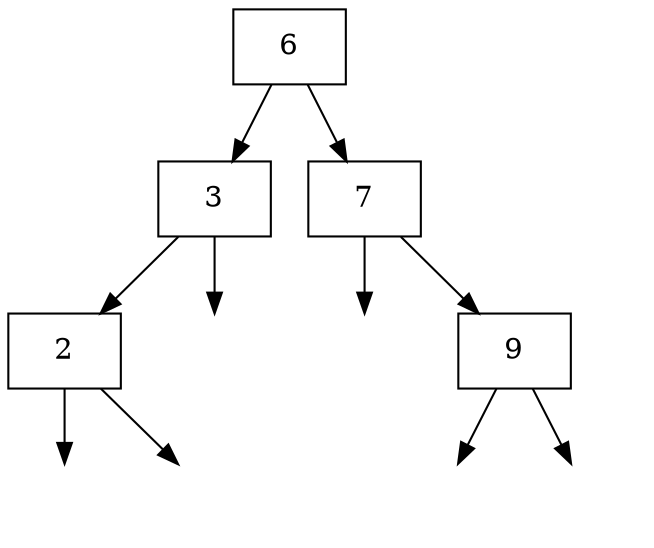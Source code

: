 digraph G {
    /* edge [label=0]; */
    graph [ranksep=0.5];
    0 [shape=record, label="{{6}}"];
    6 [shape=record, label="{{3}}"];
    8 [shape=record, label="{{2}}"];
    10 [shape=plaintext, label=""];
    9 [shape=plaintext, label=""];
    7 [shape=plaintext, label=""];
    1 [shape=record, label="{{7}}"];
    5 [shape=plaintext, label=""];
    2 [shape=record, label="{{9}}"];
    4 [shape=plaintext, label=""];
    3 [shape=plaintext, label=""];
    8 -> 10;
    8 -> 9;
    6 -> 8;
    6 -> 7;
    2 -> 4;
    2 -> 3;
    1 -> 2;
    1 -> 5;
    0 -> 6;
    0 -> 1;
}
